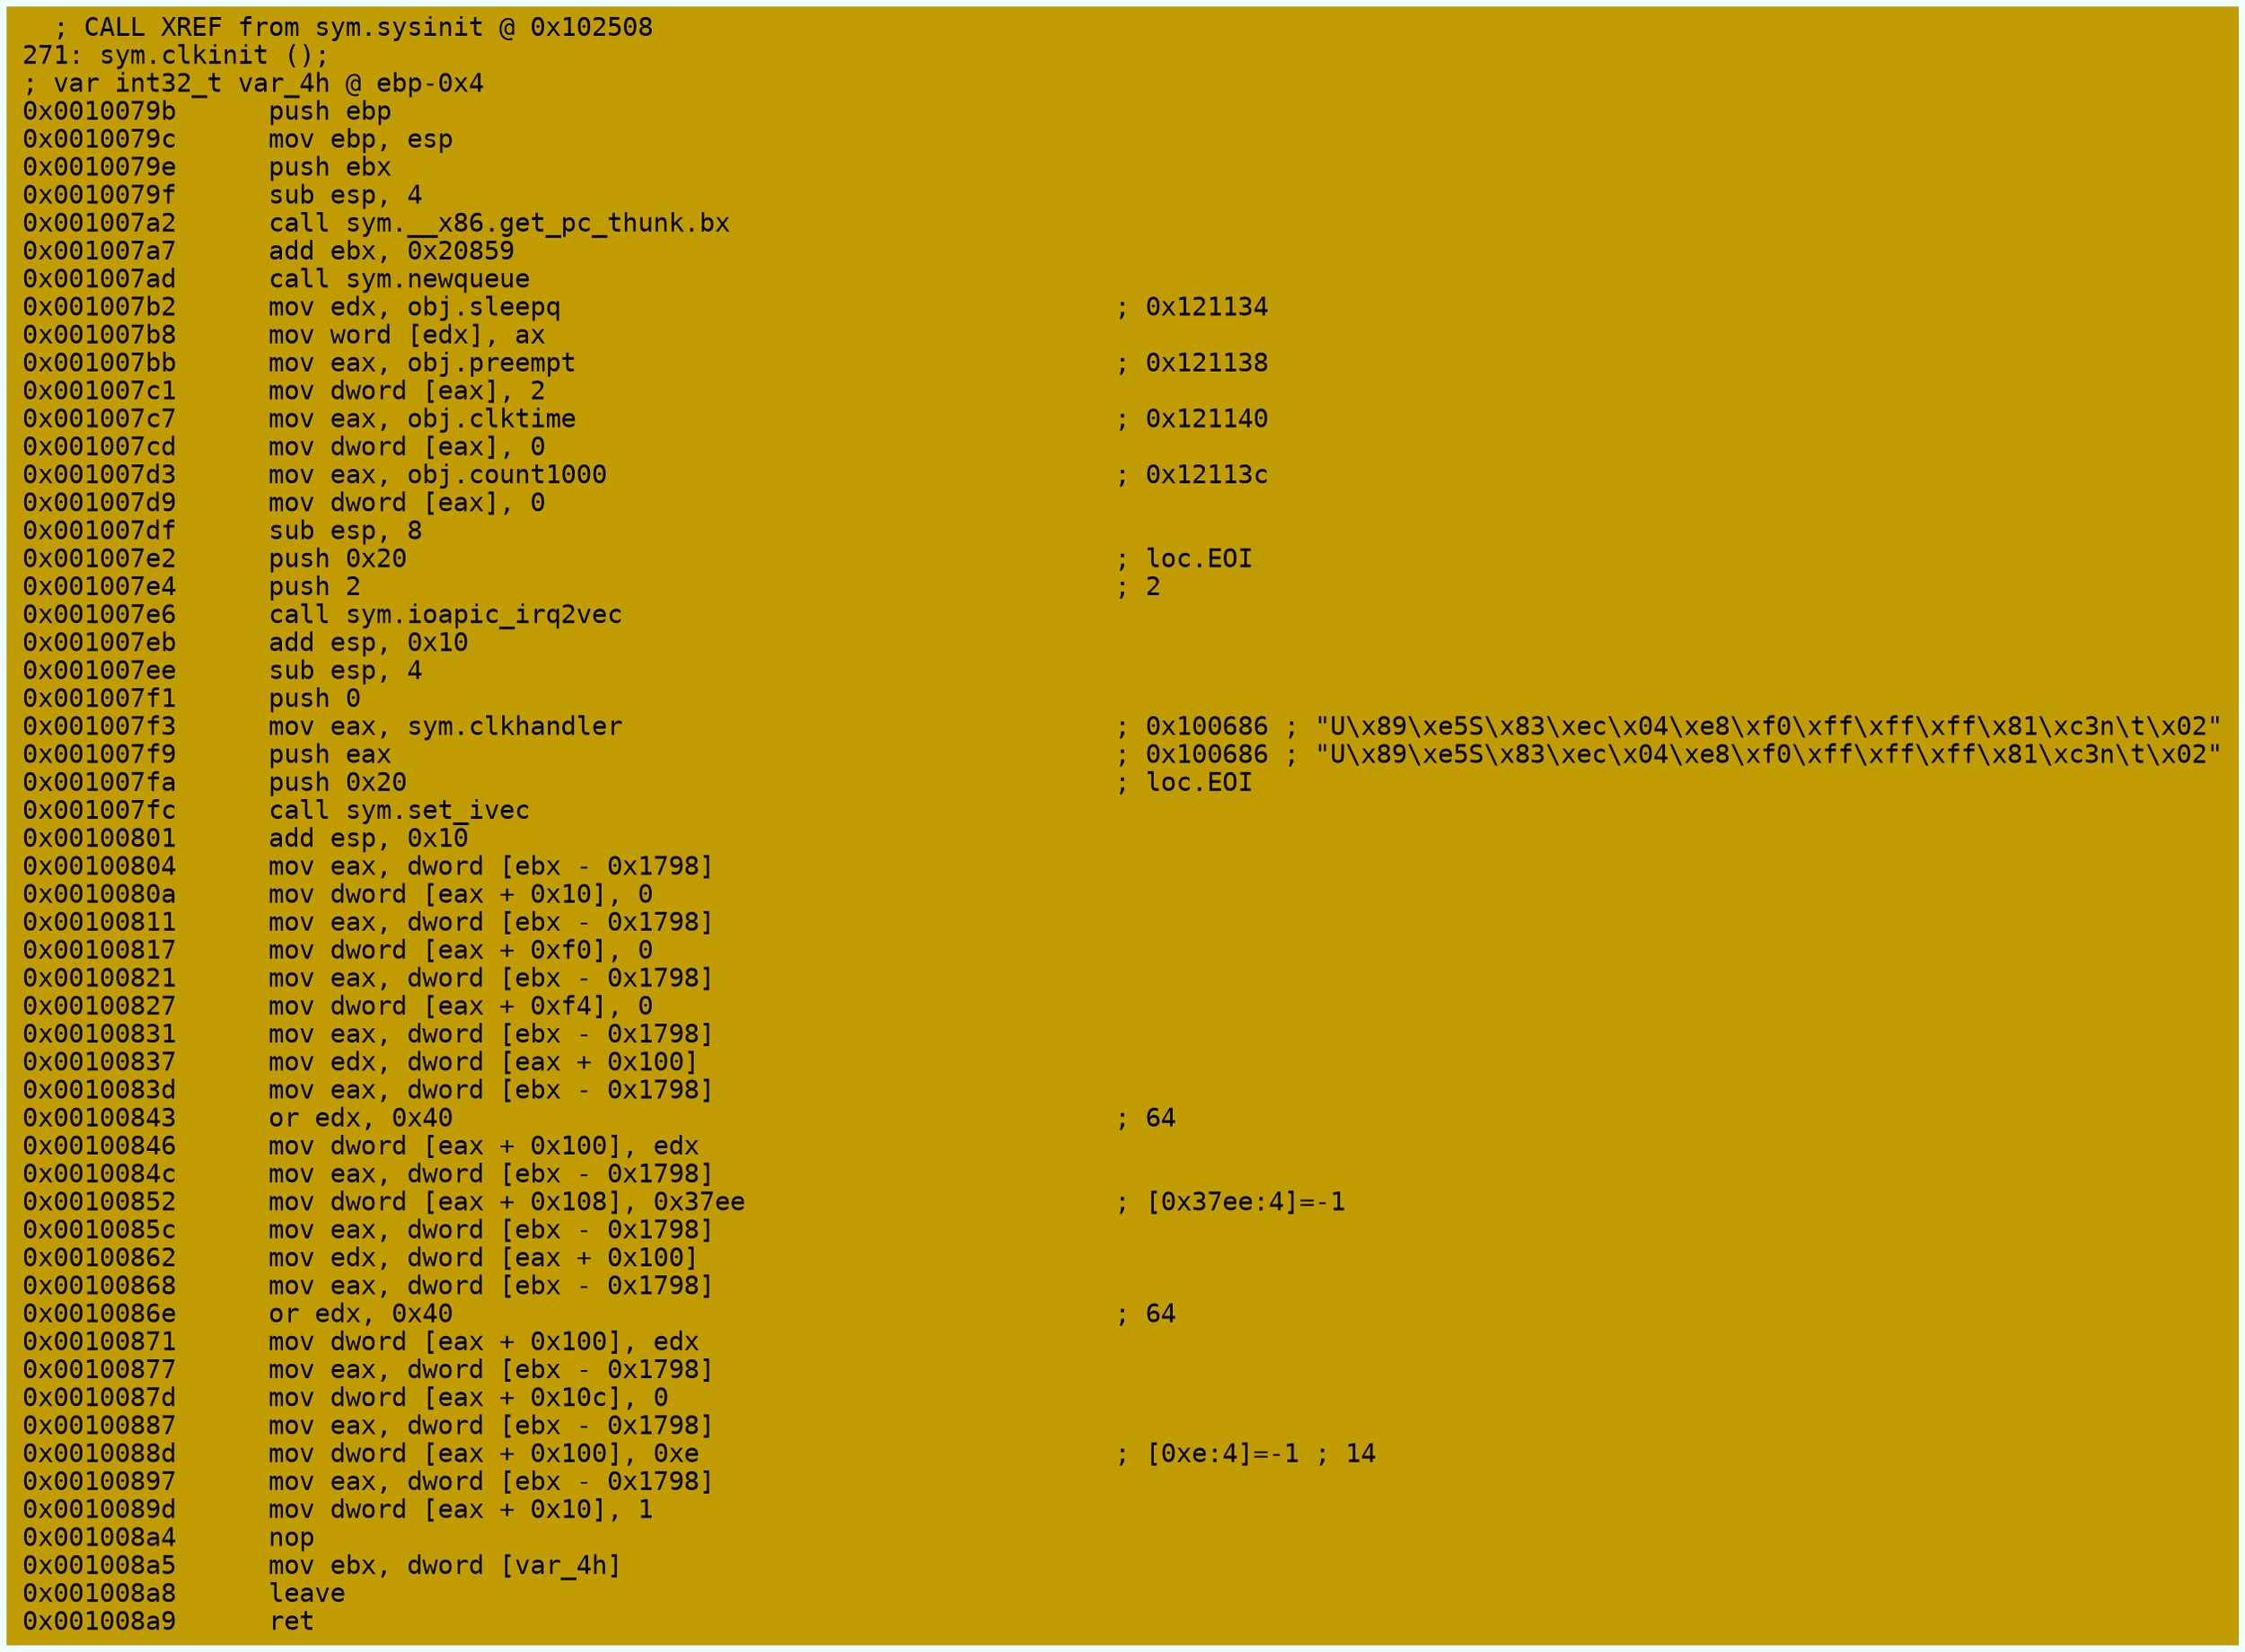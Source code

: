 digraph code {
	graph [bgcolor=azure fontsize=8 fontname="Courier" splines="ortho"];
	node [fillcolor=gray style=filled shape=box];
	edge [arrowhead="normal"];
	"0x0010079b" [URL="sym.clkinit/0x0010079b", fillcolor="#c19c00",color="#c19c00", fontname="Courier",label="  ; CALL XREF from sym.sysinit @ 0x102508\l271: sym.clkinit ();\l; var int32_t var_4h @ ebp-0x4\l0x0010079b      push ebp\l0x0010079c      mov ebp, esp\l0x0010079e      push ebx\l0x0010079f      sub esp, 4\l0x001007a2      call sym.__x86.get_pc_thunk.bx\l0x001007a7      add ebx, 0x20859\l0x001007ad      call sym.newqueue\l0x001007b2      mov edx, obj.sleepq                                    ; 0x121134\l0x001007b8      mov word [edx], ax\l0x001007bb      mov eax, obj.preempt                                   ; 0x121138\l0x001007c1      mov dword [eax], 2\l0x001007c7      mov eax, obj.clktime                                   ; 0x121140\l0x001007cd      mov dword [eax], 0\l0x001007d3      mov eax, obj.count1000                                 ; 0x12113c\l0x001007d9      mov dword [eax], 0\l0x001007df      sub esp, 8\l0x001007e2      push 0x20                                              ; loc.EOI\l0x001007e4      push 2                                                 ; 2\l0x001007e6      call sym.ioapic_irq2vec\l0x001007eb      add esp, 0x10\l0x001007ee      sub esp, 4\l0x001007f1      push 0\l0x001007f3      mov eax, sym.clkhandler                                ; 0x100686 ; \"U\\x89\\xe5S\\x83\\xec\\x04\\xe8\\xf0\\xff\\xff\\xff\\x81\\xc3n\\t\\x02\"\l0x001007f9      push eax                                               ; 0x100686 ; \"U\\x89\\xe5S\\x83\\xec\\x04\\xe8\\xf0\\xff\\xff\\xff\\x81\\xc3n\\t\\x02\"\l0x001007fa      push 0x20                                              ; loc.EOI\l0x001007fc      call sym.set_ivec\l0x00100801      add esp, 0x10\l0x00100804      mov eax, dword [ebx - 0x1798]\l0x0010080a      mov dword [eax + 0x10], 0\l0x00100811      mov eax, dword [ebx - 0x1798]\l0x00100817      mov dword [eax + 0xf0], 0\l0x00100821      mov eax, dword [ebx - 0x1798]\l0x00100827      mov dword [eax + 0xf4], 0\l0x00100831      mov eax, dword [ebx - 0x1798]\l0x00100837      mov edx, dword [eax + 0x100]\l0x0010083d      mov eax, dword [ebx - 0x1798]\l0x00100843      or edx, 0x40                                           ; 64\l0x00100846      mov dword [eax + 0x100], edx\l0x0010084c      mov eax, dword [ebx - 0x1798]\l0x00100852      mov dword [eax + 0x108], 0x37ee                        ; [0x37ee:4]=-1\l0x0010085c      mov eax, dword [ebx - 0x1798]\l0x00100862      mov edx, dword [eax + 0x100]\l0x00100868      mov eax, dword [ebx - 0x1798]\l0x0010086e      or edx, 0x40                                           ; 64\l0x00100871      mov dword [eax + 0x100], edx\l0x00100877      mov eax, dword [ebx - 0x1798]\l0x0010087d      mov dword [eax + 0x10c], 0\l0x00100887      mov eax, dword [ebx - 0x1798]\l0x0010088d      mov dword [eax + 0x100], 0xe                           ; [0xe:4]=-1 ; 14\l0x00100897      mov eax, dword [ebx - 0x1798]\l0x0010089d      mov dword [eax + 0x10], 1\l0x001008a4      nop\l0x001008a5      mov ebx, dword [var_4h]\l0x001008a8      leave\l0x001008a9      ret\l"]
}
